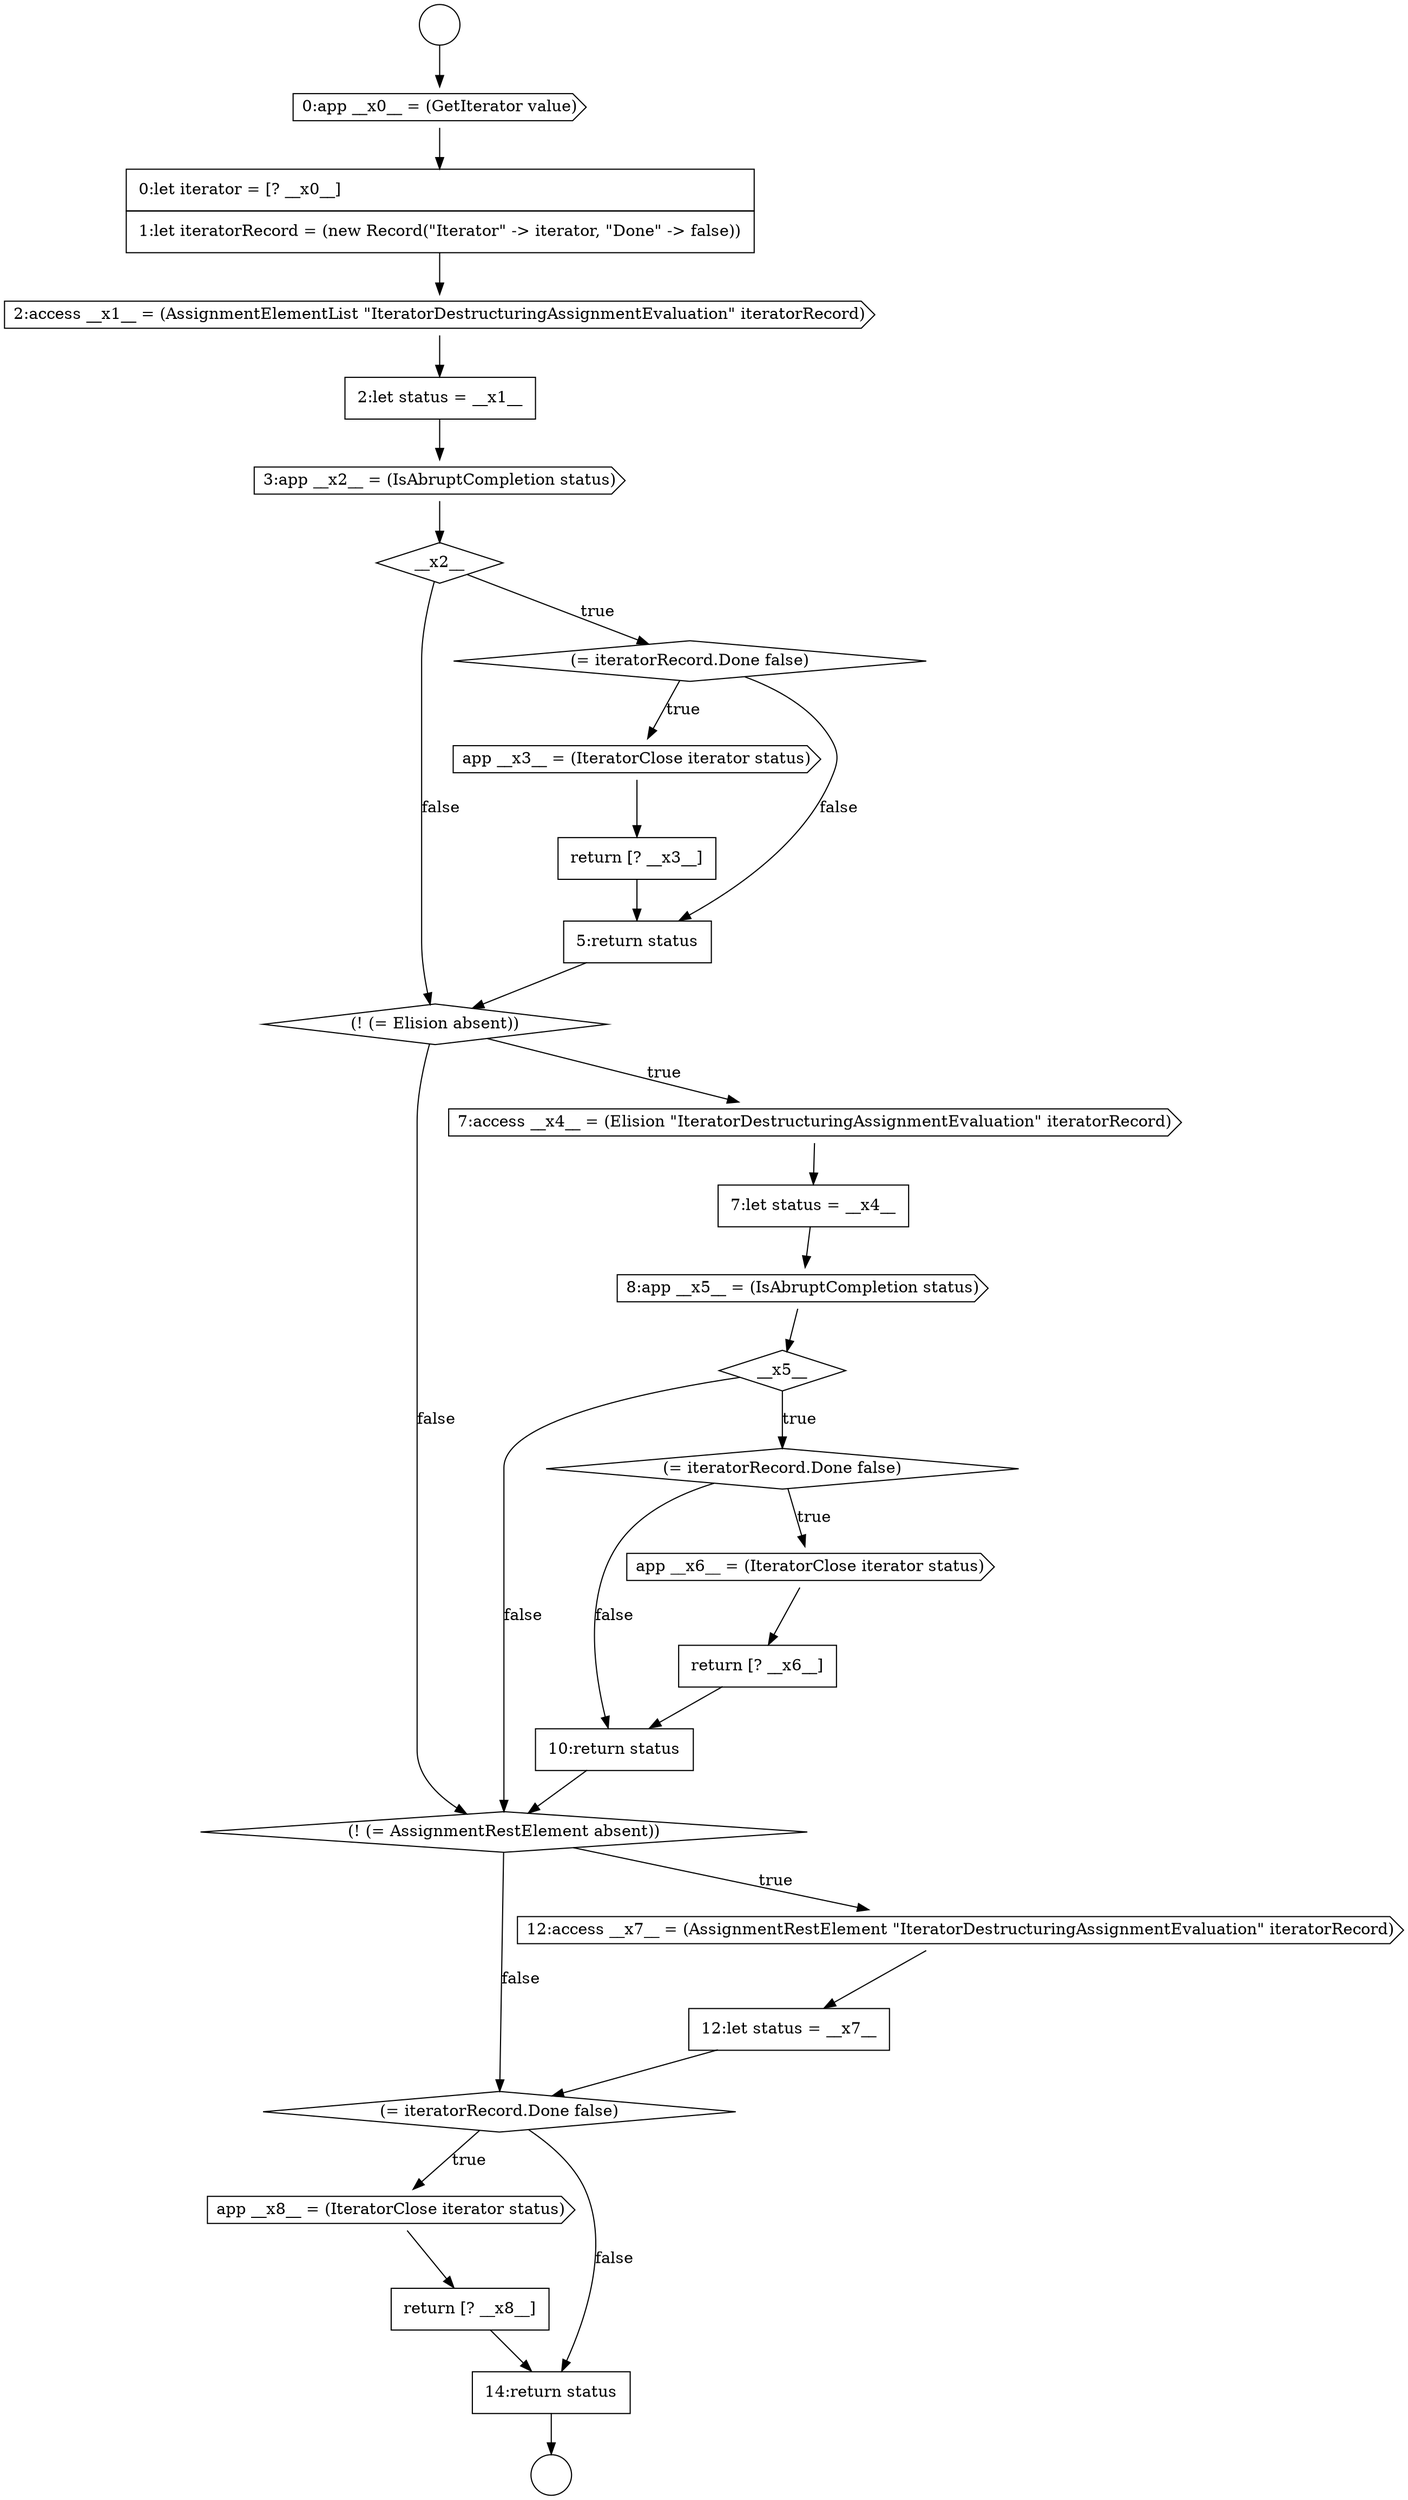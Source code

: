 digraph {
  node0 [shape=circle label=" " color="black" fillcolor="white" style=filled]
  node5 [shape=none, margin=0, label=<<font color="black">
    <table border="0" cellborder="1" cellspacing="0" cellpadding="10">
      <tr><td align="left">2:let status = __x1__</td></tr>
    </table>
  </font>> color="black" fillcolor="white" style=filled]
  node10 [shape=none, margin=0, label=<<font color="black">
    <table border="0" cellborder="1" cellspacing="0" cellpadding="10">
      <tr><td align="left">return [? __x3__]</td></tr>
    </table>
  </font>> color="black" fillcolor="white" style=filled]
  node14 [shape=none, margin=0, label=<<font color="black">
    <table border="0" cellborder="1" cellspacing="0" cellpadding="10">
      <tr><td align="left">7:let status = __x4__</td></tr>
    </table>
  </font>> color="black" fillcolor="white" style=filled]
  node20 [shape=none, margin=0, label=<<font color="black">
    <table border="0" cellborder="1" cellspacing="0" cellpadding="10">
      <tr><td align="left">10:return status</td></tr>
    </table>
  </font>> color="black" fillcolor="white" style=filled]
  node1 [shape=circle label=" " color="black" fillcolor="white" style=filled]
  node6 [shape=cds, label=<<font color="black">3:app __x2__ = (IsAbruptCompletion status)</font>> color="black" fillcolor="white" style=filled]
  node21 [shape=diamond, label=<<font color="black">(! (= AssignmentRestElement absent))</font>> color="black" fillcolor="white" style=filled]
  node9 [shape=cds, label=<<font color="black">app __x3__ = (IteratorClose iterator status)</font>> color="black" fillcolor="white" style=filled]
  node13 [shape=cds, label=<<font color="black">7:access __x4__ = (Elision &quot;IteratorDestructuringAssignmentEvaluation&quot; iteratorRecord)</font>> color="black" fillcolor="white" style=filled]
  node2 [shape=cds, label=<<font color="black">0:app __x0__ = (GetIterator value)</font>> color="black" fillcolor="white" style=filled]
  node17 [shape=diamond, label=<<font color="black">(= iteratorRecord.Done false)</font>> color="black" fillcolor="white" style=filled]
  node12 [shape=diamond, label=<<font color="black">(! (= Elision absent))</font>> color="black" fillcolor="white" style=filled]
  node7 [shape=diamond, label=<<font color="black">__x2__</font>> color="black" fillcolor="white" style=filled]
  node3 [shape=none, margin=0, label=<<font color="black">
    <table border="0" cellborder="1" cellspacing="0" cellpadding="10">
      <tr><td align="left">0:let iterator = [? __x0__]</td></tr>
      <tr><td align="left">1:let iteratorRecord = (new Record(&quot;Iterator&quot; -&gt; iterator, &quot;Done&quot; -&gt; false))</td></tr>
    </table>
  </font>> color="black" fillcolor="white" style=filled]
  node18 [shape=cds, label=<<font color="black">app __x6__ = (IteratorClose iterator status)</font>> color="black" fillcolor="white" style=filled]
  node16 [shape=diamond, label=<<font color="black">__x5__</font>> color="black" fillcolor="white" style=filled]
  node11 [shape=none, margin=0, label=<<font color="black">
    <table border="0" cellborder="1" cellspacing="0" cellpadding="10">
      <tr><td align="left">5:return status</td></tr>
    </table>
  </font>> color="black" fillcolor="white" style=filled]
  node8 [shape=diamond, label=<<font color="black">(= iteratorRecord.Done false)</font>> color="black" fillcolor="white" style=filled]
  node19 [shape=none, margin=0, label=<<font color="black">
    <table border="0" cellborder="1" cellspacing="0" cellpadding="10">
      <tr><td align="left">return [? __x6__]</td></tr>
    </table>
  </font>> color="black" fillcolor="white" style=filled]
  node4 [shape=cds, label=<<font color="black">2:access __x1__ = (AssignmentElementList &quot;IteratorDestructuringAssignmentEvaluation&quot; iteratorRecord)</font>> color="black" fillcolor="white" style=filled]
  node15 [shape=cds, label=<<font color="black">8:app __x5__ = (IsAbruptCompletion status)</font>> color="black" fillcolor="white" style=filled]
  node24 [shape=diamond, label=<<font color="black">(= iteratorRecord.Done false)</font>> color="black" fillcolor="white" style=filled]
  node25 [shape=cds, label=<<font color="black">app __x8__ = (IteratorClose iterator status)</font>> color="black" fillcolor="white" style=filled]
  node22 [shape=cds, label=<<font color="black">12:access __x7__ = (AssignmentRestElement &quot;IteratorDestructuringAssignmentEvaluation&quot; iteratorRecord)</font>> color="black" fillcolor="white" style=filled]
  node27 [shape=none, margin=0, label=<<font color="black">
    <table border="0" cellborder="1" cellspacing="0" cellpadding="10">
      <tr><td align="left">14:return status</td></tr>
    </table>
  </font>> color="black" fillcolor="white" style=filled]
  node26 [shape=none, margin=0, label=<<font color="black">
    <table border="0" cellborder="1" cellspacing="0" cellpadding="10">
      <tr><td align="left">return [? __x8__]</td></tr>
    </table>
  </font>> color="black" fillcolor="white" style=filled]
  node23 [shape=none, margin=0, label=<<font color="black">
    <table border="0" cellborder="1" cellspacing="0" cellpadding="10">
      <tr><td align="left">12:let status = __x7__</td></tr>
    </table>
  </font>> color="black" fillcolor="white" style=filled]
  node11 -> node12 [ color="black"]
  node0 -> node2 [ color="black"]
  node9 -> node10 [ color="black"]
  node17 -> node18 [label=<<font color="black">true</font>> color="black"]
  node17 -> node20 [label=<<font color="black">false</font>> color="black"]
  node10 -> node11 [ color="black"]
  node4 -> node5 [ color="black"]
  node25 -> node26 [ color="black"]
  node12 -> node13 [label=<<font color="black">true</font>> color="black"]
  node12 -> node21 [label=<<font color="black">false</font>> color="black"]
  node20 -> node21 [ color="black"]
  node27 -> node1 [ color="black"]
  node24 -> node25 [label=<<font color="black">true</font>> color="black"]
  node24 -> node27 [label=<<font color="black">false</font>> color="black"]
  node5 -> node6 [ color="black"]
  node3 -> node4 [ color="black"]
  node16 -> node17 [label=<<font color="black">true</font>> color="black"]
  node16 -> node21 [label=<<font color="black">false</font>> color="black"]
  node18 -> node19 [ color="black"]
  node7 -> node8 [label=<<font color="black">true</font>> color="black"]
  node7 -> node12 [label=<<font color="black">false</font>> color="black"]
  node2 -> node3 [ color="black"]
  node15 -> node16 [ color="black"]
  node19 -> node20 [ color="black"]
  node13 -> node14 [ color="black"]
  node8 -> node9 [label=<<font color="black">true</font>> color="black"]
  node8 -> node11 [label=<<font color="black">false</font>> color="black"]
  node22 -> node23 [ color="black"]
  node6 -> node7 [ color="black"]
  node23 -> node24 [ color="black"]
  node14 -> node15 [ color="black"]
  node21 -> node22 [label=<<font color="black">true</font>> color="black"]
  node21 -> node24 [label=<<font color="black">false</font>> color="black"]
  node26 -> node27 [ color="black"]
}
